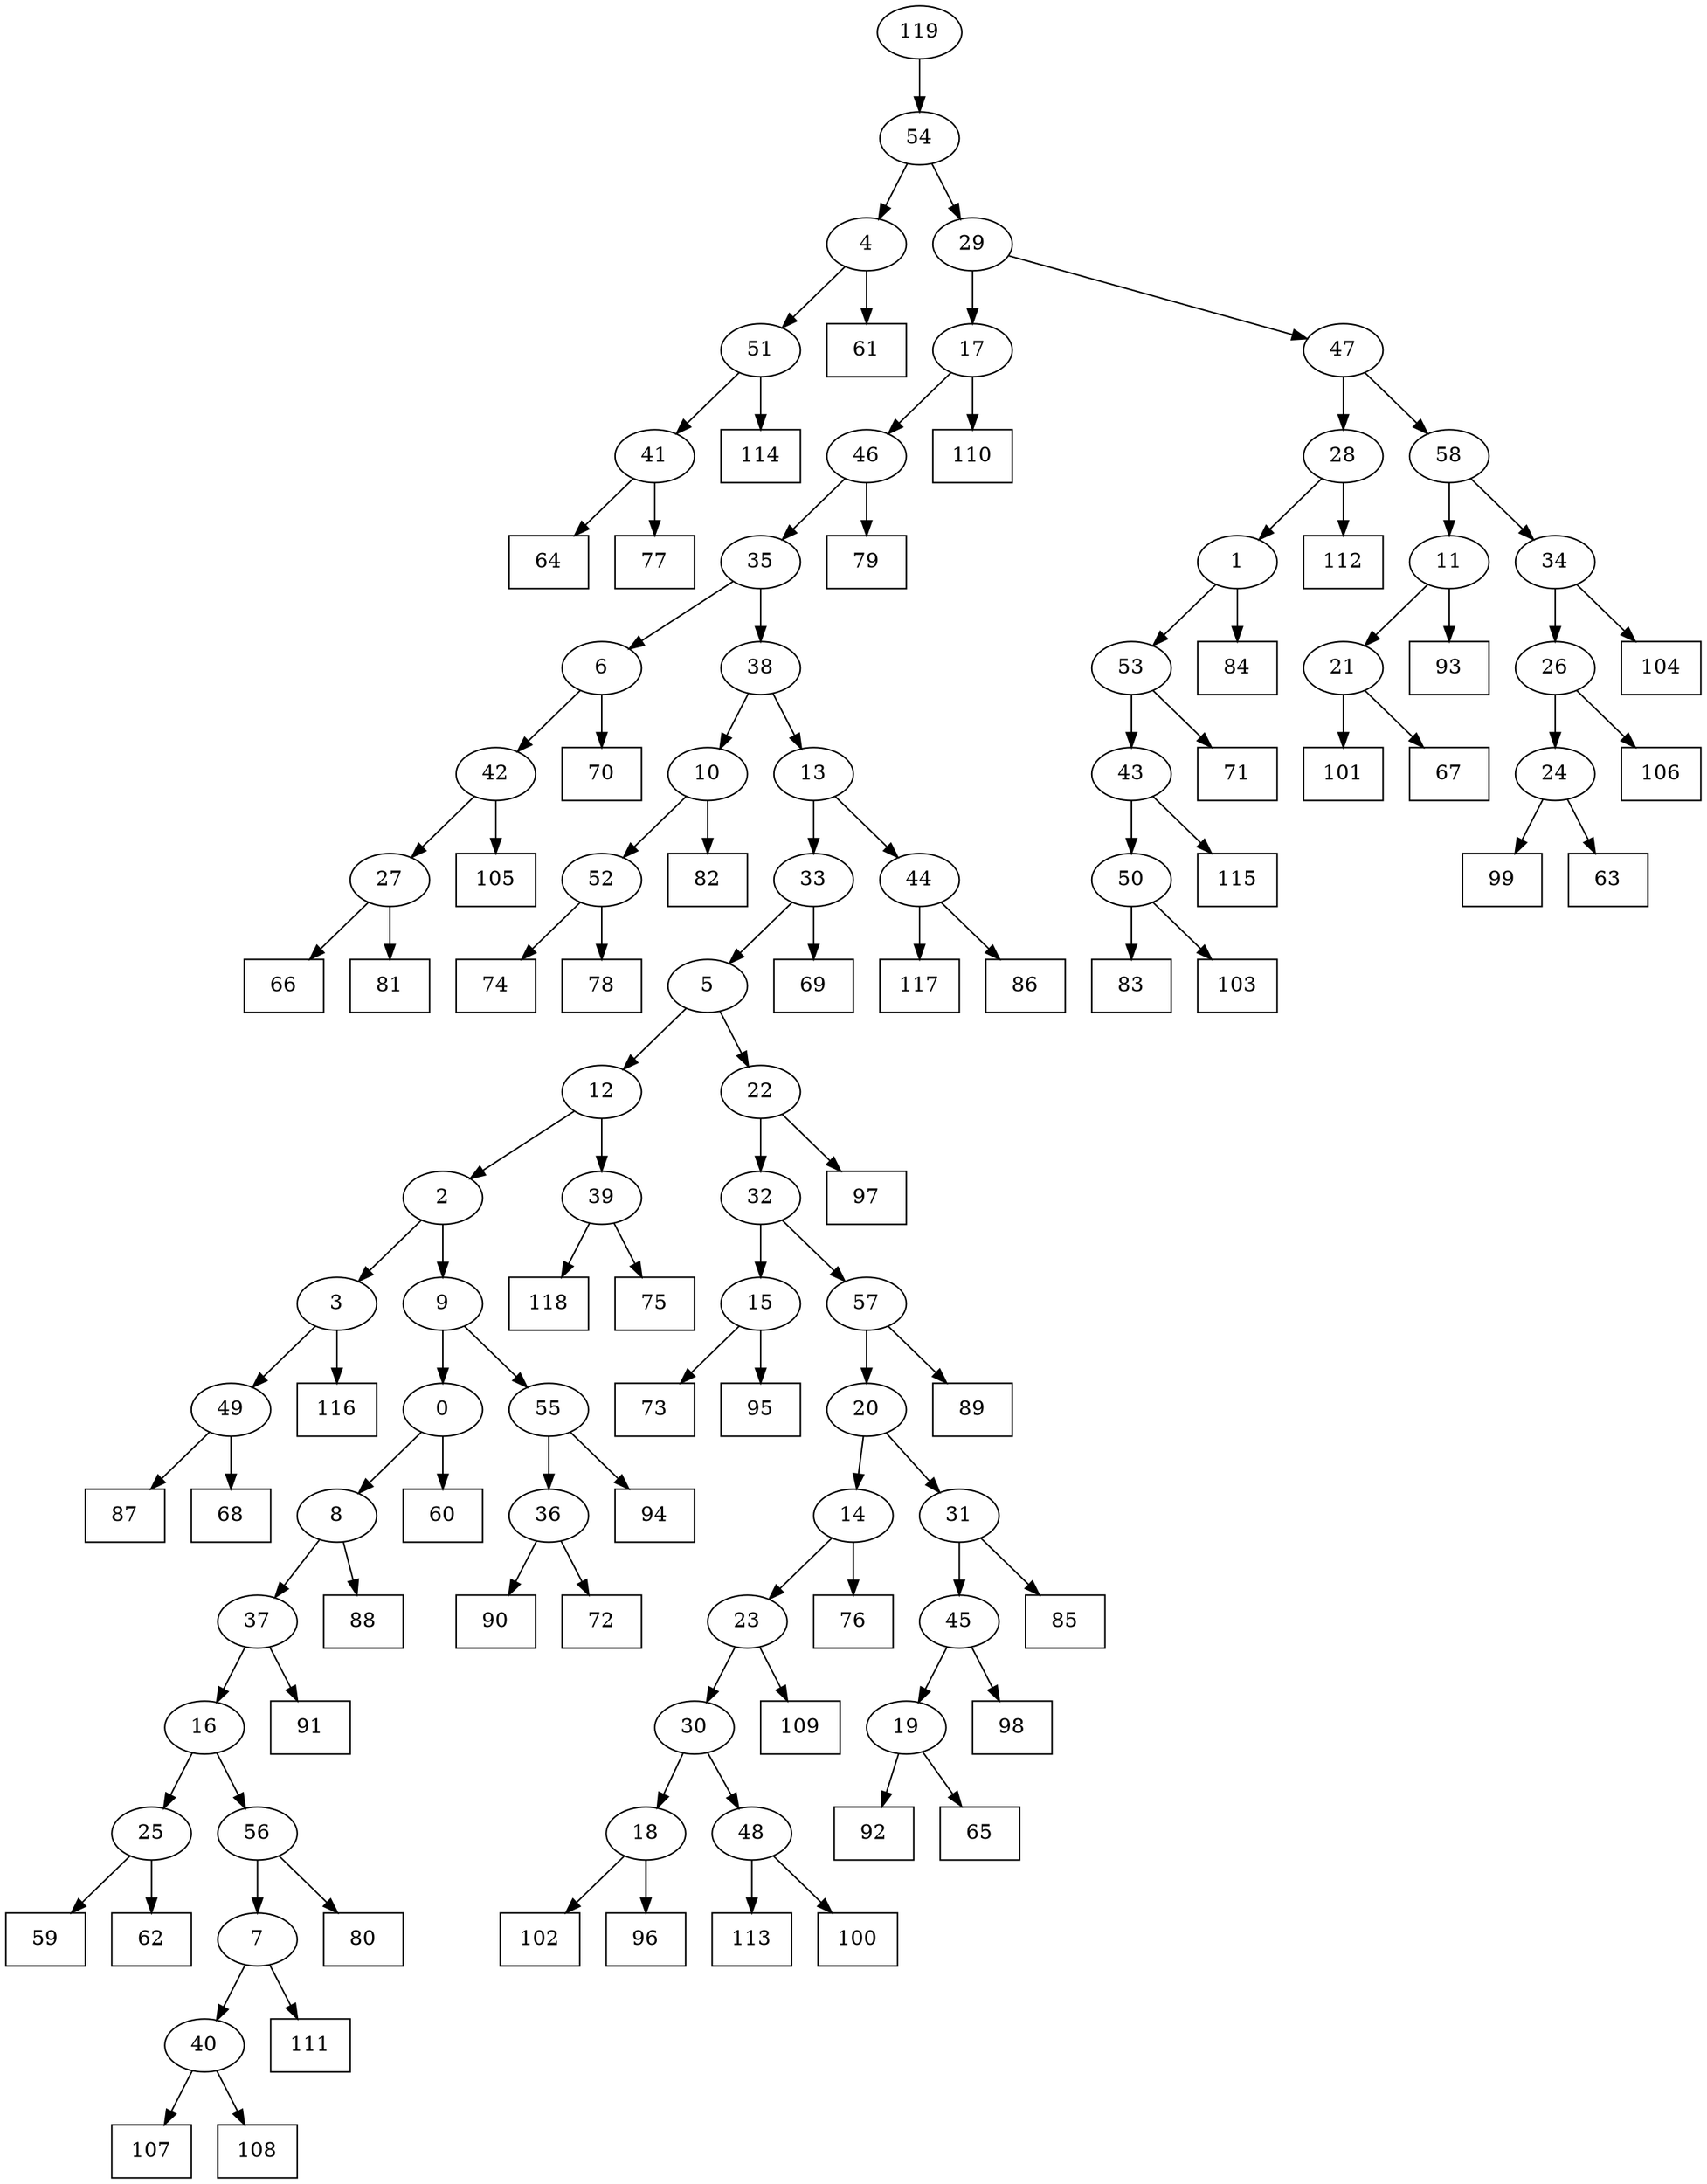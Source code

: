 digraph G {
0[label="0"];
1[label="1"];
2[label="2"];
3[label="3"];
4[label="4"];
5[label="5"];
6[label="6"];
7[label="7"];
8[label="8"];
9[label="9"];
10[label="10"];
11[label="11"];
12[label="12"];
13[label="13"];
14[label="14"];
15[label="15"];
16[label="16"];
17[label="17"];
18[label="18"];
19[label="19"];
20[label="20"];
21[label="21"];
22[label="22"];
23[label="23"];
24[label="24"];
25[label="25"];
26[label="26"];
27[label="27"];
28[label="28"];
29[label="29"];
30[label="30"];
31[label="31"];
32[label="32"];
33[label="33"];
34[label="34"];
35[label="35"];
36[label="36"];
37[label="37"];
38[label="38"];
39[label="39"];
40[label="40"];
41[label="41"];
42[label="42"];
43[label="43"];
44[label="44"];
45[label="45"];
46[label="46"];
47[label="47"];
48[label="48"];
49[label="49"];
50[label="50"];
51[label="51"];
52[label="52"];
53[label="53"];
54[label="54"];
55[label="55"];
56[label="56"];
57[label="57"];
58[label="58"];
59[shape=box,label="101"];
60[shape=box,label="71"];
61[shape=box,label="66"];
62[shape=box,label="99"];
63[shape=box,label="84"];
64[shape=box,label="118"];
65[shape=box,label="89"];
66[shape=box,label="67"];
67[shape=box,label="94"];
68[shape=box,label="82"];
69[shape=box,label="111"];
70[shape=box,label="73"];
71[shape=box,label="83"];
72[shape=box,label="103"];
73[shape=box,label="113"];
74[shape=box,label="97"];
75[shape=box,label="70"];
76[shape=box,label="60"];
77[shape=box,label="87"];
78[shape=box,label="59"];
79[shape=box,label="75"];
80[shape=box,label="115"];
81[shape=box,label="112"];
82[shape=box,label="80"];
83[shape=box,label="102"];
84[shape=box,label="74"];
85[shape=box,label="78"];
86[shape=box,label="95"];
87[shape=box,label="88"];
88[shape=box,label="69"];
89[shape=box,label="98"];
90[shape=box,label="93"];
91[shape=box,label="68"];
92[shape=box,label="100"];
93[shape=box,label="92"];
94[shape=box,label="107"];
95[shape=box,label="90"];
96[shape=box,label="72"];
97[shape=box,label="81"];
98[shape=box,label="85"];
99[shape=box,label="79"];
100[shape=box,label="76"];
101[shape=box,label="117"];
102[shape=box,label="106"];
103[shape=box,label="108"];
104[shape=box,label="91"];
105[shape=box,label="64"];
106[shape=box,label="104"];
107[shape=box,label="62"];
108[shape=box,label="116"];
109[shape=box,label="110"];
110[shape=box,label="63"];
111[shape=box,label="105"];
112[shape=box,label="61"];
113[shape=box,label="77"];
114[shape=box,label="109"];
115[shape=box,label="86"];
116[shape=box,label="96"];
117[shape=box,label="114"];
118[shape=box,label="65"];
119[label="119"];
28->1 ;
3->108 ;
39->79 ;
45->89 ;
27->97 ;
35->38 ;
1->63 ;
24->62 ;
39->64 ;
56->82 ;
17->109 ;
21->59 ;
26->102 ;
28->81 ;
1->53 ;
25->107 ;
58->34 ;
31->98 ;
41->113 ;
15->70 ;
19->93 ;
36->96 ;
31->45 ;
42->111 ;
13->44 ;
44->115 ;
23->30 ;
53->60 ;
48->73 ;
4->51 ;
0->76 ;
37->104 ;
48->92 ;
13->33 ;
33->88 ;
30->18 ;
9->0 ;
8->87 ;
11->21 ;
21->66 ;
10->68 ;
43->80 ;
18->116 ;
38->10 ;
37->16 ;
0->8 ;
8->37 ;
34->26 ;
20->31 ;
44->101 ;
32->57 ;
24->110 ;
10->52 ;
38->13 ;
51->41 ;
41->105 ;
29->17 ;
57->20 ;
27->61 ;
16->25 ;
11->90 ;
17->46 ;
46->99 ;
5->12 ;
53->43 ;
35->6 ;
6->42 ;
18->83 ;
6->75 ;
55->67 ;
23->114 ;
12->2 ;
2->9 ;
52->85 ;
15->86 ;
16->56 ;
47->28 ;
22->32 ;
32->15 ;
40->103 ;
14->100 ;
26->24 ;
50->72 ;
54->4 ;
4->112 ;
7->40 ;
40->94 ;
51->117 ;
49->77 ;
52->84 ;
22->74 ;
2->3 ;
58->11 ;
34->106 ;
43->50 ;
50->71 ;
20->14 ;
14->23 ;
25->78 ;
119->54 ;
54->29 ;
46->35 ;
33->5 ;
5->22 ;
57->65 ;
45->19 ;
19->118 ;
42->27 ;
3->49 ;
49->91 ;
12->39 ;
55->36 ;
36->95 ;
9->55 ;
56->7 ;
7->69 ;
30->48 ;
29->47 ;
47->58 ;
}
